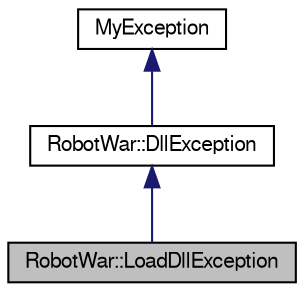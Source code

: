 digraph G
{
  edge [fontname="FreeSans",fontsize="10",labelfontname="FreeSans",labelfontsize="10"];
  node [fontname="FreeSans",fontsize="10",shape=record];
  Node1 [label="RobotWar::LoadDllException",height=0.2,width=0.4,color="black", fillcolor="grey75", style="filled" fontcolor="black"];
  Node2 -> Node1 [dir=back,color="midnightblue",fontsize="10",style="solid",fontname="FreeSans"];
  Node2 [label="RobotWar::DllException",height=0.2,width=0.4,color="black", fillcolor="white", style="filled",URL="$class_robot_war_1_1_dll_exception.html"];
  Node3 -> Node2 [dir=back,color="midnightblue",fontsize="10",style="solid",fontname="FreeSans"];
  Node3 [label="MyException",height=0.2,width=0.4,color="black", fillcolor="white", style="filled",URL="$class_my_exception.html"];
}
